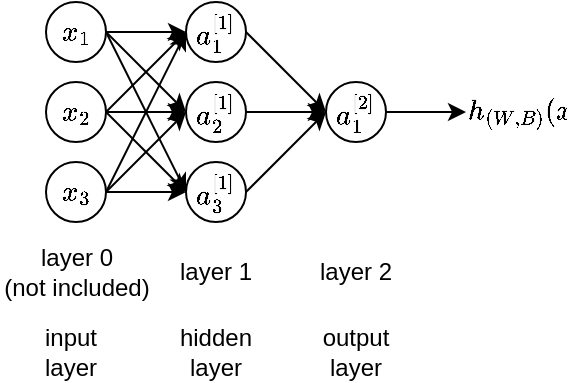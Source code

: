 <mxfile version="14.9.1" type="google"><diagram id="FDRu-zQXuMIwyVeWcbei" name="Page-1"><mxGraphModel dx="659" dy="261" grid="1" gridSize="10" guides="1" tooltips="1" connect="1" arrows="1" fold="1" page="1" pageScale="1" pageWidth="827" pageHeight="1169" math="1" shadow="0"><root><mxCell id="0"/><mxCell id="1" parent="0"/><mxCell id="3kBlMOwo0R33h5x3qyNE-1" value="\(x_1\)" style="ellipse;whiteSpace=wrap;html=1;aspect=fixed;" parent="1" vertex="1"><mxGeometry x="180" y="165" width="30" height="30" as="geometry"/></mxCell><mxCell id="3kBlMOwo0R33h5x3qyNE-4" value="\(x_2\)" style="ellipse;whiteSpace=wrap;html=1;aspect=fixed;" parent="1" vertex="1"><mxGeometry x="180" y="205" width="30" height="30" as="geometry"/></mxCell><mxCell id="3kBlMOwo0R33h5x3qyNE-5" value="\(x_3\)" style="ellipse;whiteSpace=wrap;html=1;aspect=fixed;" parent="1" vertex="1"><mxGeometry x="180" y="245" width="30" height="30" as="geometry"/></mxCell><mxCell id="3kBlMOwo0R33h5x3qyNE-7" value="\(a_1^{[1]}\)" style="ellipse;whiteSpace=wrap;html=1;aspect=fixed;" parent="1" vertex="1"><mxGeometry x="250" y="165" width="30" height="30" as="geometry"/></mxCell><mxCell id="3kBlMOwo0R33h5x3qyNE-8" value="\(a_2^{[1]}\)" style="ellipse;whiteSpace=wrap;html=1;aspect=fixed;" parent="1" vertex="1"><mxGeometry x="250" y="205" width="30" height="30" as="geometry"/></mxCell><mxCell id="3kBlMOwo0R33h5x3qyNE-9" value="\(a_3^{[1]}\)" style="ellipse;whiteSpace=wrap;html=1;aspect=fixed;" parent="1" vertex="1"><mxGeometry x="250" y="245" width="30" height="30" as="geometry"/></mxCell><mxCell id="3kBlMOwo0R33h5x3qyNE-14" value="" style="endArrow=classic;html=1;exitX=1;exitY=0.5;exitDx=0;exitDy=0;entryX=0;entryY=0.5;entryDx=0;entryDy=0;" parent="1" source="3kBlMOwo0R33h5x3qyNE-1" target="3kBlMOwo0R33h5x3qyNE-7" edge="1"><mxGeometry width="50" height="50" relative="1" as="geometry"><mxPoint x="400" y="295" as="sourcePoint"/><mxPoint x="450" y="245" as="targetPoint"/></mxGeometry></mxCell><mxCell id="3kBlMOwo0R33h5x3qyNE-15" value="" style="endArrow=classic;html=1;exitX=1;exitY=0.5;exitDx=0;exitDy=0;entryX=0;entryY=0.5;entryDx=0;entryDy=0;" parent="1" source="3kBlMOwo0R33h5x3qyNE-1" target="3kBlMOwo0R33h5x3qyNE-8" edge="1"><mxGeometry width="50" height="50" relative="1" as="geometry"><mxPoint x="400" y="295" as="sourcePoint"/><mxPoint x="450" y="245" as="targetPoint"/></mxGeometry></mxCell><mxCell id="3kBlMOwo0R33h5x3qyNE-16" value="" style="endArrow=classic;html=1;exitX=1;exitY=0.5;exitDx=0;exitDy=0;entryX=0;entryY=0.5;entryDx=0;entryDy=0;" parent="1" source="3kBlMOwo0R33h5x3qyNE-1" target="3kBlMOwo0R33h5x3qyNE-9" edge="1"><mxGeometry width="50" height="50" relative="1" as="geometry"><mxPoint x="400" y="295" as="sourcePoint"/><mxPoint x="450" y="245" as="targetPoint"/></mxGeometry></mxCell><mxCell id="3kBlMOwo0R33h5x3qyNE-18" value="&lt;span&gt;\(a_1^{[2]}\)&lt;/span&gt;" style="ellipse;whiteSpace=wrap;html=1;aspect=fixed;" parent="1" vertex="1"><mxGeometry x="320" y="205" width="30" height="30" as="geometry"/></mxCell><mxCell id="3kBlMOwo0R33h5x3qyNE-19" value="" style="endArrow=classic;html=1;exitX=1;exitY=0.5;exitDx=0;exitDy=0;entryX=0;entryY=0.5;entryDx=0;entryDy=0;" parent="1" source="3kBlMOwo0R33h5x3qyNE-7" target="3kBlMOwo0R33h5x3qyNE-18" edge="1"><mxGeometry width="50" height="50" relative="1" as="geometry"><mxPoint x="400" y="295" as="sourcePoint"/><mxPoint x="450" y="245" as="targetPoint"/></mxGeometry></mxCell><mxCell id="3kBlMOwo0R33h5x3qyNE-20" value="" style="endArrow=classic;html=1;exitX=1;exitY=0.5;exitDx=0;exitDy=0;" parent="1" source="3kBlMOwo0R33h5x3qyNE-8" edge="1"><mxGeometry width="50" height="50" relative="1" as="geometry"><mxPoint x="320" y="295" as="sourcePoint"/><mxPoint x="320" y="220" as="targetPoint"/></mxGeometry></mxCell><mxCell id="3kBlMOwo0R33h5x3qyNE-21" value="" style="endArrow=classic;html=1;exitX=1;exitY=0.5;exitDx=0;exitDy=0;entryX=0;entryY=0.5;entryDx=0;entryDy=0;" parent="1" source="3kBlMOwo0R33h5x3qyNE-9" target="3kBlMOwo0R33h5x3qyNE-18" edge="1"><mxGeometry width="50" height="50" relative="1" as="geometry"><mxPoint x="300" y="200" as="sourcePoint"/><mxPoint x="340" y="240" as="targetPoint"/></mxGeometry></mxCell><mxCell id="FpEn-p_nEMBy1dmtXnoT-3" value="" style="endArrow=classic;html=1;exitX=1;exitY=0.5;exitDx=0;exitDy=0;entryX=0;entryY=0.5;entryDx=0;entryDy=0;" parent="1" source="3kBlMOwo0R33h5x3qyNE-4" target="3kBlMOwo0R33h5x3qyNE-7" edge="1"><mxGeometry width="50" height="50" relative="1" as="geometry"><mxPoint x="220" y="190" as="sourcePoint"/><mxPoint x="260" y="270" as="targetPoint"/></mxGeometry></mxCell><mxCell id="FpEn-p_nEMBy1dmtXnoT-4" value="" style="endArrow=classic;html=1;exitX=1;exitY=0.5;exitDx=0;exitDy=0;entryX=0;entryY=0.5;entryDx=0;entryDy=0;" parent="1" source="3kBlMOwo0R33h5x3qyNE-4" target="3kBlMOwo0R33h5x3qyNE-8" edge="1"><mxGeometry width="50" height="50" relative="1" as="geometry"><mxPoint x="220" y="230" as="sourcePoint"/><mxPoint x="260" y="190" as="targetPoint"/></mxGeometry></mxCell><mxCell id="FpEn-p_nEMBy1dmtXnoT-5" value="" style="endArrow=classic;html=1;exitX=1;exitY=0.5;exitDx=0;exitDy=0;entryX=0;entryY=0.5;entryDx=0;entryDy=0;" parent="1" source="3kBlMOwo0R33h5x3qyNE-4" target="3kBlMOwo0R33h5x3qyNE-9" edge="1"><mxGeometry width="50" height="50" relative="1" as="geometry"><mxPoint x="220" y="230" as="sourcePoint"/><mxPoint x="260" y="230" as="targetPoint"/></mxGeometry></mxCell><mxCell id="FpEn-p_nEMBy1dmtXnoT-6" value="" style="endArrow=classic;html=1;exitX=1;exitY=0.5;exitDx=0;exitDy=0;entryX=0;entryY=0.5;entryDx=0;entryDy=0;" parent="1" source="3kBlMOwo0R33h5x3qyNE-5" target="3kBlMOwo0R33h5x3qyNE-7" edge="1"><mxGeometry width="50" height="50" relative="1" as="geometry"><mxPoint x="220" y="230" as="sourcePoint"/><mxPoint x="260" y="270" as="targetPoint"/></mxGeometry></mxCell><mxCell id="FpEn-p_nEMBy1dmtXnoT-7" value="" style="endArrow=classic;html=1;exitX=1;exitY=0.5;exitDx=0;exitDy=0;entryX=0;entryY=0.5;entryDx=0;entryDy=0;" parent="1" source="3kBlMOwo0R33h5x3qyNE-5" target="3kBlMOwo0R33h5x3qyNE-8" edge="1"><mxGeometry width="50" height="50" relative="1" as="geometry"><mxPoint x="220" y="270" as="sourcePoint"/><mxPoint x="260" y="190" as="targetPoint"/></mxGeometry></mxCell><mxCell id="FpEn-p_nEMBy1dmtXnoT-8" value="" style="endArrow=classic;html=1;exitX=1;exitY=0.5;exitDx=0;exitDy=0;entryX=0;entryY=0.5;entryDx=0;entryDy=0;" parent="1" source="3kBlMOwo0R33h5x3qyNE-5" target="3kBlMOwo0R33h5x3qyNE-9" edge="1"><mxGeometry width="50" height="50" relative="1" as="geometry"><mxPoint x="220" y="270" as="sourcePoint"/><mxPoint x="260" y="230" as="targetPoint"/></mxGeometry></mxCell><mxCell id="FpEn-p_nEMBy1dmtXnoT-10" value="" style="endArrow=classic;html=1;exitX=1;exitY=0.5;exitDx=0;exitDy=0;" parent="1" source="3kBlMOwo0R33h5x3qyNE-18" edge="1"><mxGeometry width="50" height="50" relative="1" as="geometry"><mxPoint x="400" y="395" as="sourcePoint"/><mxPoint x="390" y="220" as="targetPoint"/></mxGeometry></mxCell><mxCell id="FpEn-p_nEMBy1dmtXnoT-11" value="\(h_{(W, B)}(x)\)" style="text;html=1;strokeColor=none;fillColor=none;align=center;verticalAlign=middle;whiteSpace=wrap;rounded=0;" parent="1" vertex="1"><mxGeometry x="400" y="210" width="40" height="20" as="geometry"/></mxCell><mxCell id="wBrkQZ384RyAOjpWaeHo-1" value="layer 0&lt;br&gt;(not included)" style="text;html=1;strokeColor=none;fillColor=none;align=center;verticalAlign=middle;whiteSpace=wrap;rounded=0;" parent="1" vertex="1"><mxGeometry x="157.5" y="275" width="75" height="50" as="geometry"/></mxCell><mxCell id="wBrkQZ384RyAOjpWaeHo-5" value="layer 1" style="text;html=1;strokeColor=none;fillColor=none;align=center;verticalAlign=middle;whiteSpace=wrap;rounded=0;" parent="1" vertex="1"><mxGeometry x="245" y="290" width="40" height="20" as="geometry"/></mxCell><mxCell id="wBrkQZ384RyAOjpWaeHo-6" value="layer 2" style="text;html=1;strokeColor=none;fillColor=none;align=center;verticalAlign=middle;whiteSpace=wrap;rounded=0;" parent="1" vertex="1"><mxGeometry x="315" y="290" width="40" height="20" as="geometry"/></mxCell><mxCell id="wBrkQZ384RyAOjpWaeHo-7" value="input layer" style="text;html=1;strokeColor=none;fillColor=none;align=center;verticalAlign=middle;whiteSpace=wrap;rounded=0;" parent="1" vertex="1"><mxGeometry x="175" y="330" width="35" height="20" as="geometry"/></mxCell><mxCell id="wBrkQZ384RyAOjpWaeHo-8" value="hidden layer" style="text;html=1;strokeColor=none;fillColor=none;align=center;verticalAlign=middle;whiteSpace=wrap;rounded=0;" parent="1" vertex="1"><mxGeometry x="245" y="330" width="40" height="20" as="geometry"/></mxCell><mxCell id="wBrkQZ384RyAOjpWaeHo-9" value="output layer" style="text;html=1;strokeColor=none;fillColor=none;align=center;verticalAlign=middle;whiteSpace=wrap;rounded=0;" parent="1" vertex="1"><mxGeometry x="315" y="330" width="40" height="20" as="geometry"/></mxCell></root></mxGraphModel></diagram></mxfile>